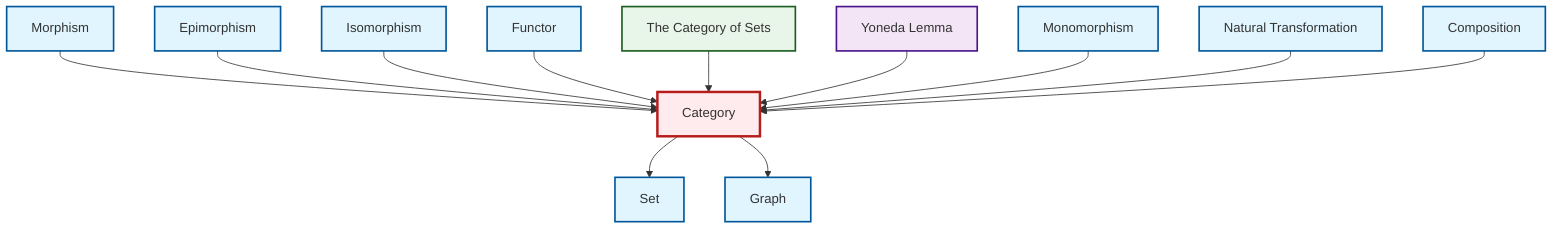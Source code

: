 graph TD
    classDef definition fill:#e1f5fe,stroke:#01579b,stroke-width:2px
    classDef theorem fill:#f3e5f5,stroke:#4a148c,stroke-width:2px
    classDef axiom fill:#fff3e0,stroke:#e65100,stroke-width:2px
    classDef example fill:#e8f5e9,stroke:#1b5e20,stroke-width:2px
    classDef current fill:#ffebee,stroke:#b71c1c,stroke-width:3px
    def-composition["Composition"]:::definition
    def-natural-transformation["Natural Transformation"]:::definition
    def-functor["Functor"]:::definition
    def-category["Category"]:::definition
    def-monomorphism["Monomorphism"]:::definition
    def-set["Set"]:::definition
    thm-yoneda["Yoneda Lemma"]:::theorem
    def-isomorphism["Isomorphism"]:::definition
    def-graph["Graph"]:::definition
    def-epimorphism["Epimorphism"]:::definition
    ex-set-category["The Category of Sets"]:::example
    def-morphism["Morphism"]:::definition
    def-morphism --> def-category
    def-epimorphism --> def-category
    def-isomorphism --> def-category
    def-category --> def-set
    def-functor --> def-category
    def-category --> def-graph
    ex-set-category --> def-category
    thm-yoneda --> def-category
    def-monomorphism --> def-category
    def-natural-transformation --> def-category
    def-composition --> def-category
    class def-category current